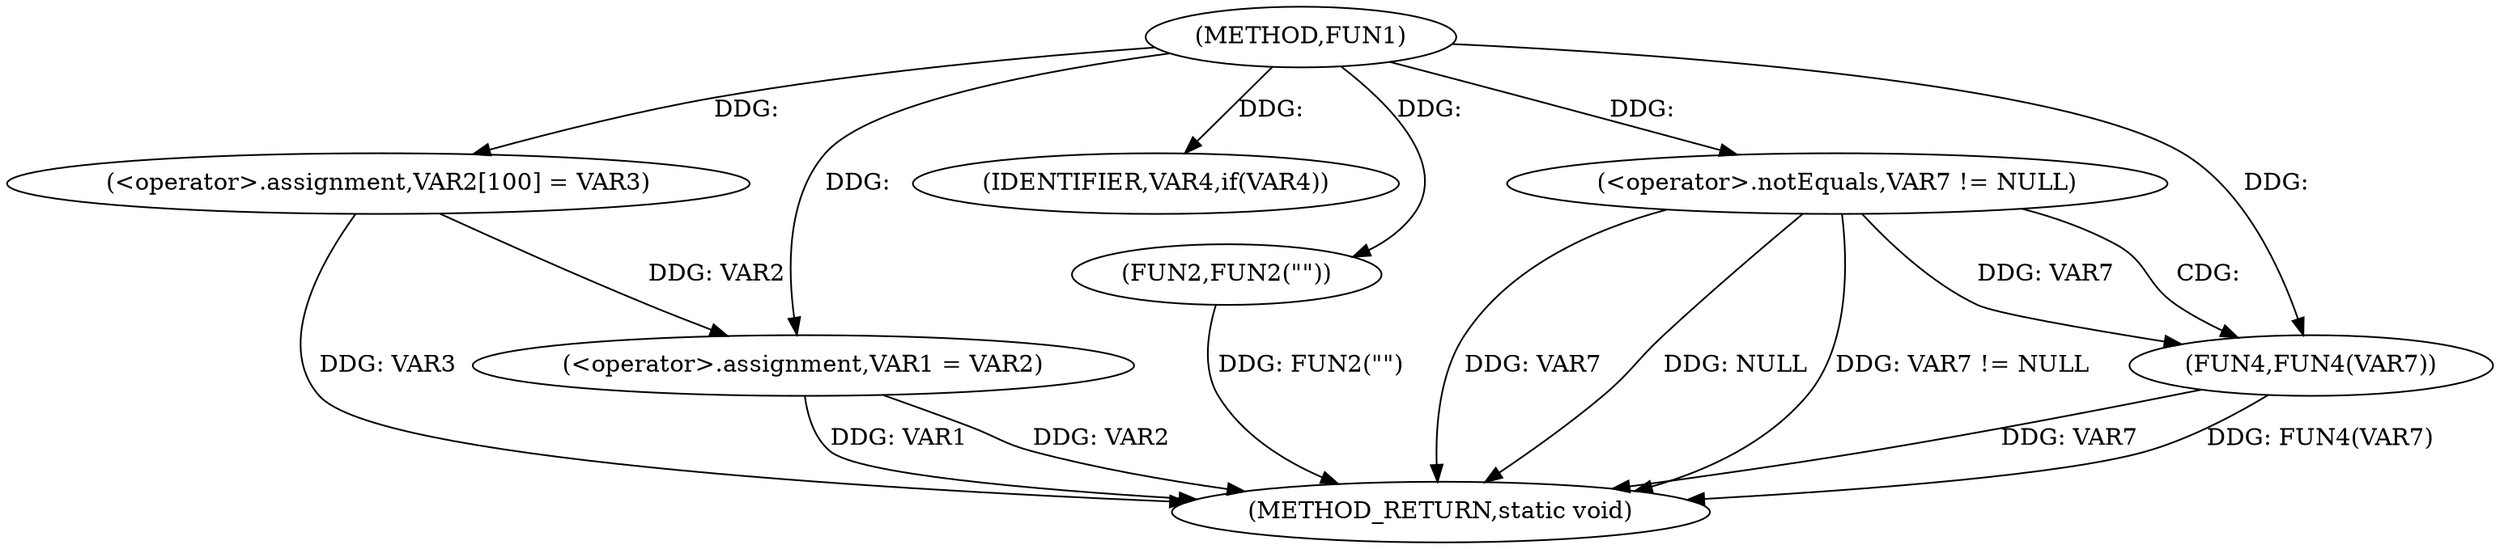 digraph FUN1 {  
"1000100" [label = "(METHOD,FUN1)" ]
"1000126" [label = "(METHOD_RETURN,static void)" ]
"1000104" [label = "(<operator>.assignment,VAR2[100] = VAR3)" ]
"1000107" [label = "(<operator>.assignment,VAR1 = VAR2)" ]
"1000111" [label = "(IDENTIFIER,VAR4,if(VAR4))" ]
"1000113" [label = "(FUN2,FUN2(\"\"))" ]
"1000120" [label = "(<operator>.notEquals,VAR7 != NULL)" ]
"1000124" [label = "(FUN4,FUN4(VAR7))" ]
  "1000124" -> "1000126"  [ label = "DDG: VAR7"] 
  "1000107" -> "1000126"  [ label = "DDG: VAR1"] 
  "1000120" -> "1000126"  [ label = "DDG: VAR7"] 
  "1000120" -> "1000126"  [ label = "DDG: NULL"] 
  "1000124" -> "1000126"  [ label = "DDG: FUN4(VAR7)"] 
  "1000113" -> "1000126"  [ label = "DDG: FUN2(\"\")"] 
  "1000120" -> "1000126"  [ label = "DDG: VAR7 != NULL"] 
  "1000104" -> "1000126"  [ label = "DDG: VAR3"] 
  "1000107" -> "1000126"  [ label = "DDG: VAR2"] 
  "1000100" -> "1000104"  [ label = "DDG: "] 
  "1000104" -> "1000107"  [ label = "DDG: VAR2"] 
  "1000100" -> "1000107"  [ label = "DDG: "] 
  "1000100" -> "1000111"  [ label = "DDG: "] 
  "1000100" -> "1000113"  [ label = "DDG: "] 
  "1000100" -> "1000120"  [ label = "DDG: "] 
  "1000120" -> "1000124"  [ label = "DDG: VAR7"] 
  "1000100" -> "1000124"  [ label = "DDG: "] 
  "1000120" -> "1000124"  [ label = "CDG: "] 
}
